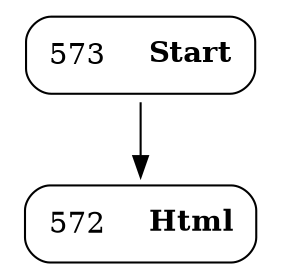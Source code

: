 digraph ast {
node [shape=none];
572 [label=<<TABLE border='1' cellspacing='0' cellpadding='10' style='rounded' ><TR><TD border='0'>572</TD><TD border='0'><B>Html</B></TD></TR></TABLE>>];
573 [label=<<TABLE border='1' cellspacing='0' cellpadding='10' style='rounded' ><TR><TD border='0'>573</TD><TD border='0'><B>Start</B></TD></TR></TABLE>>];
573 -> 572 [weight=2];
}
